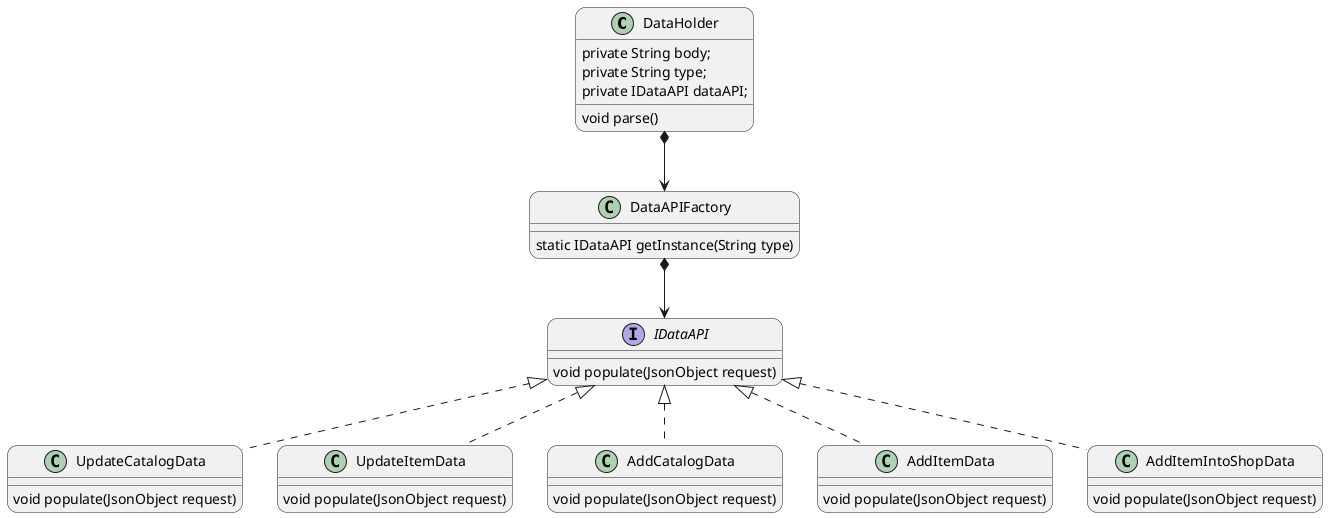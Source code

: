 @startuml

skinparam sequenceArrowThickness 1
skinparam roundcorner 20

class DataHolder {
    private String body;
    private String type;
    private IDataAPI dataAPI;

    void parse()
}

DataHolder *--> DataAPIFactory
DataAPIFactory *--> IDataAPI

interface IDataAPI{
    void populate(JsonObject request)
}

class UpdateCatalogData implements IDataAPI{
void populate(JsonObject request)
}

class UpdateItemData implements IDataAPI{
void populate(JsonObject request)
}

class AddCatalogData implements IDataAPI{
void populate(JsonObject request)
}

class AddItemData implements IDataAPI{
void populate(JsonObject request)
}

class AddItemIntoShopData implements IDataAPI{
void populate(JsonObject request)
}


class DataAPIFactory{
static IDataAPI getInstance(String type)
}
@enduml